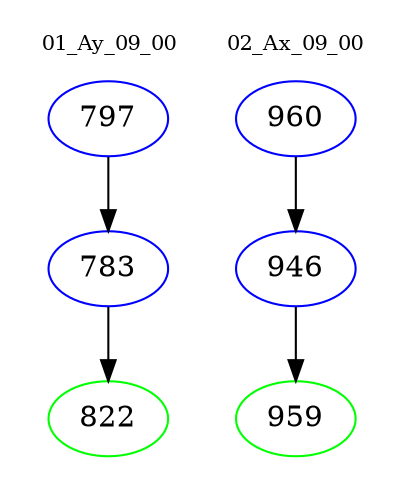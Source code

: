 digraph{
subgraph cluster_0 {
color = white
label = "01_Ay_09_00";
fontsize=10;
T0_797 [label="797", color="blue"]
T0_797 -> T0_783 [color="black"]
T0_783 [label="783", color="blue"]
T0_783 -> T0_822 [color="black"]
T0_822 [label="822", color="green"]
}
subgraph cluster_1 {
color = white
label = "02_Ax_09_00";
fontsize=10;
T1_960 [label="960", color="blue"]
T1_960 -> T1_946 [color="black"]
T1_946 [label="946", color="blue"]
T1_946 -> T1_959 [color="black"]
T1_959 [label="959", color="green"]
}
}
